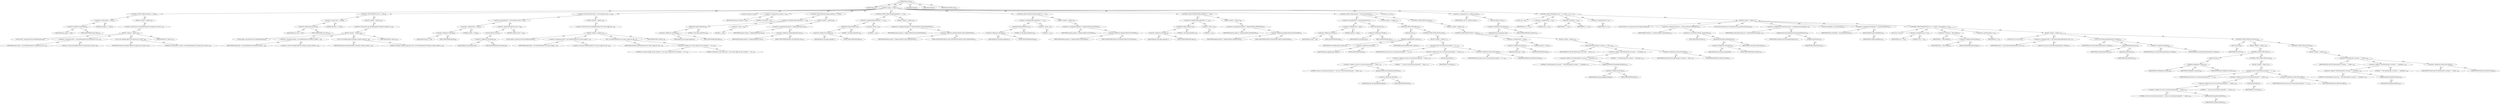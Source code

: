 digraph "execute" {  
"111669149708" [label = <(METHOD,execute)<SUB>481</SUB>> ]
"115964116998" [label = <(PARAM,this)<SUB>481</SUB>> ]
"25769803833" [label = <(BLOCK,&lt;empty&gt;,&lt;empty&gt;)<SUB>481</SUB>> ]
"47244640294" [label = <(CONTROL_STRUCTURE,IF,if (regex == null))<SUB>482</SUB>> ]
"30064771332" [label = <(&lt;operator&gt;.equals,regex == null)<SUB>482</SUB>> ]
"30064771333" [label = <(&lt;operator&gt;.fieldAccess,this.regex)<SUB>482</SUB>> ]
"68719476971" [label = <(IDENTIFIER,this,regex == null)> ]
"55834574900" [label = <(FIELD_IDENTIFIER,regex,regex)<SUB>482</SUB>> ]
"90194313279" [label = <(LITERAL,null,regex == null)<SUB>482</SUB>> ]
"25769803834" [label = <(BLOCK,&lt;empty&gt;,&lt;empty&gt;)<SUB>482</SUB>> ]
"30064771334" [label = <(&lt;operator&gt;.throw,throw new BuildException(&quot;No expression to matc...)<SUB>483</SUB>> ]
"25769803835" [label = <(BLOCK,&lt;empty&gt;,&lt;empty&gt;)<SUB>483</SUB>> ]
"94489280536" [label = <(LOCAL,$obj7: org.apache.tools.ant.BuildException)<SUB>483</SUB>> ]
"30064771335" [label = <(&lt;operator&gt;.assignment,$obj7 = new BuildException(&quot;No expression to ma...)<SUB>483</SUB>> ]
"68719476972" [label = <(IDENTIFIER,$obj7,$obj7 = new BuildException(&quot;No expression to ma...)<SUB>483</SUB>> ]
"30064771336" [label = <(&lt;operator&gt;.alloc,new BuildException(&quot;No expression to match.&quot;))<SUB>483</SUB>> ]
"30064771337" [label = <(&lt;init&gt;,new BuildException(&quot;No expression to match.&quot;))<SUB>483</SUB>> ]
"68719476973" [label = <(IDENTIFIER,$obj7,new BuildException(&quot;No expression to match.&quot;))<SUB>483</SUB>> ]
"90194313280" [label = <(LITERAL,&quot;No expression to match.&quot;,new BuildException(&quot;No expression to match.&quot;))<SUB>483</SUB>> ]
"68719476974" [label = <(IDENTIFIER,$obj7,&lt;empty&gt;)<SUB>483</SUB>> ]
"47244640295" [label = <(CONTROL_STRUCTURE,IF,if (subs == null))<SUB>485</SUB>> ]
"30064771338" [label = <(&lt;operator&gt;.equals,subs == null)<SUB>485</SUB>> ]
"30064771339" [label = <(&lt;operator&gt;.fieldAccess,this.subs)<SUB>485</SUB>> ]
"68719476975" [label = <(IDENTIFIER,this,subs == null)> ]
"55834574901" [label = <(FIELD_IDENTIFIER,subs,subs)<SUB>485</SUB>> ]
"90194313281" [label = <(LITERAL,null,subs == null)<SUB>485</SUB>> ]
"25769803836" [label = <(BLOCK,&lt;empty&gt;,&lt;empty&gt;)<SUB>485</SUB>> ]
"30064771340" [label = <(&lt;operator&gt;.throw,throw new BuildException(&quot;Nothing to replace ex...)<SUB>486</SUB>> ]
"25769803837" [label = <(BLOCK,&lt;empty&gt;,&lt;empty&gt;)<SUB>486</SUB>> ]
"94489280537" [label = <(LOCAL,$obj8: org.apache.tools.ant.BuildException)<SUB>486</SUB>> ]
"30064771341" [label = <(&lt;operator&gt;.assignment,$obj8 = new BuildException(&quot;Nothing to replace ...)<SUB>486</SUB>> ]
"68719476976" [label = <(IDENTIFIER,$obj8,$obj8 = new BuildException(&quot;Nothing to replace ...)<SUB>486</SUB>> ]
"30064771342" [label = <(&lt;operator&gt;.alloc,new BuildException(&quot;Nothing to replace expressi...)<SUB>486</SUB>> ]
"30064771343" [label = <(&lt;init&gt;,new BuildException(&quot;Nothing to replace expressi...)<SUB>486</SUB>> ]
"68719476977" [label = <(IDENTIFIER,$obj8,new BuildException(&quot;Nothing to replace expressi...)<SUB>486</SUB>> ]
"90194313282" [label = <(LITERAL,&quot;Nothing to replace expression with.&quot;,new BuildException(&quot;Nothing to replace expressi...)<SUB>486</SUB>> ]
"68719476978" [label = <(IDENTIFIER,$obj8,&lt;empty&gt;)<SUB>486</SUB>> ]
"47244640296" [label = <(CONTROL_STRUCTURE,IF,if (file != null &amp;&amp; filesets.size() &gt; 0))<SUB>489</SUB>> ]
"30064771344" [label = <(&lt;operator&gt;.logicalAnd,file != null &amp;&amp; filesets.size() &gt; 0)<SUB>489</SUB>> ]
"30064771345" [label = <(&lt;operator&gt;.notEquals,file != null)<SUB>489</SUB>> ]
"30064771346" [label = <(&lt;operator&gt;.fieldAccess,this.file)<SUB>489</SUB>> ]
"68719476979" [label = <(IDENTIFIER,this,file != null)> ]
"55834574902" [label = <(FIELD_IDENTIFIER,file,file)<SUB>489</SUB>> ]
"90194313283" [label = <(LITERAL,null,file != null)<SUB>489</SUB>> ]
"30064771347" [label = <(&lt;operator&gt;.greaterThan,filesets.size() &gt; 0)<SUB>489</SUB>> ]
"30064771348" [label = <(size,this.filesets.size())<SUB>489</SUB>> ]
"30064771349" [label = <(&lt;operator&gt;.fieldAccess,this.filesets)<SUB>489</SUB>> ]
"68719476980" [label = <(IDENTIFIER,this,this.filesets.size())> ]
"55834574903" [label = <(FIELD_IDENTIFIER,filesets,filesets)<SUB>489</SUB>> ]
"90194313284" [label = <(LITERAL,0,filesets.size() &gt; 0)<SUB>489</SUB>> ]
"25769803838" [label = <(BLOCK,&lt;empty&gt;,&lt;empty&gt;)<SUB>489</SUB>> ]
"30064771350" [label = <(&lt;operator&gt;.throw,throw new BuildException(&quot;You cannot supply the...)<SUB>490</SUB>> ]
"25769803839" [label = <(BLOCK,&lt;empty&gt;,&lt;empty&gt;)<SUB>490</SUB>> ]
"94489280538" [label = <(LOCAL,$obj9: org.apache.tools.ant.BuildException)<SUB>490</SUB>> ]
"30064771351" [label = <(&lt;operator&gt;.assignment,$obj9 = new BuildException(&quot;You cannot supply t...)<SUB>490</SUB>> ]
"68719476981" [label = <(IDENTIFIER,$obj9,$obj9 = new BuildException(&quot;You cannot supply t...)<SUB>490</SUB>> ]
"30064771352" [label = <(&lt;operator&gt;.alloc,new BuildException(&quot;You cannot supply the 'file...)<SUB>490</SUB>> ]
"30064771353" [label = <(&lt;init&gt;,new BuildException(&quot;You cannot supply the 'file...)<SUB>490</SUB>> ]
"68719476982" [label = <(IDENTIFIER,$obj9,new BuildException(&quot;You cannot supply the 'file...)<SUB>490</SUB>> ]
"30064771354" [label = <(&lt;operator&gt;.addition,&quot;You cannot supply the 'file' attribute &quot; + &quot;an...)<SUB>490</SUB>> ]
"90194313285" [label = <(LITERAL,&quot;You cannot supply the 'file' attribute &quot;,&quot;You cannot supply the 'file' attribute &quot; + &quot;an...)<SUB>490</SUB>> ]
"90194313286" [label = <(LITERAL,&quot;and filesets at the same time.&quot;,&quot;You cannot supply the 'file' attribute &quot; + &quot;an...)<SUB>491</SUB>> ]
"68719476983" [label = <(IDENTIFIER,$obj9,&lt;empty&gt;)<SUB>490</SUB>> ]
"94489280539" [label = <(LOCAL,int options: int)<SUB>494</SUB>> ]
"30064771355" [label = <(&lt;operator&gt;.assignment,int options = 0)<SUB>494</SUB>> ]
"68719476984" [label = <(IDENTIFIER,options,int options = 0)<SUB>494</SUB>> ]
"90194313287" [label = <(LITERAL,0,int options = 0)<SUB>494</SUB>> ]
"47244640297" [label = <(CONTROL_STRUCTURE,IF,if (flags.indexOf('g') != -1))<SUB>496</SUB>> ]
"30064771356" [label = <(&lt;operator&gt;.notEquals,flags.indexOf('g') != -1)<SUB>496</SUB>> ]
"30064771357" [label = <(indexOf,this.flags.indexOf('g'))<SUB>496</SUB>> ]
"30064771358" [label = <(&lt;operator&gt;.fieldAccess,this.flags)<SUB>496</SUB>> ]
"68719476985" [label = <(IDENTIFIER,this,this.flags.indexOf('g'))> ]
"55834574904" [label = <(FIELD_IDENTIFIER,flags,flags)<SUB>496</SUB>> ]
"90194313288" [label = <(LITERAL,'g',this.flags.indexOf('g'))<SUB>496</SUB>> ]
"30064771359" [label = <(&lt;operator&gt;.minus,-1)<SUB>496</SUB>> ]
"90194313289" [label = <(LITERAL,1,-1)<SUB>496</SUB>> ]
"25769803840" [label = <(BLOCK,&lt;empty&gt;,&lt;empty&gt;)<SUB>496</SUB>> ]
"30064771360" [label = <(&lt;operators&gt;.assignmentOr,options |= Regexp.REPLACE_ALL)<SUB>497</SUB>> ]
"68719476986" [label = <(IDENTIFIER,options,options |= Regexp.REPLACE_ALL)<SUB>497</SUB>> ]
"30064771361" [label = <(&lt;operator&gt;.fieldAccess,Regexp.REPLACE_ALL)<SUB>497</SUB>> ]
"68719476987" [label = <(IDENTIFIER,Regexp,options |= Regexp.REPLACE_ALL)<SUB>497</SUB>> ]
"55834574905" [label = <(FIELD_IDENTIFIER,REPLACE_ALL,REPLACE_ALL)<SUB>497</SUB>> ]
"47244640298" [label = <(CONTROL_STRUCTURE,IF,if (flags.indexOf('i') != -1))<SUB>500</SUB>> ]
"30064771362" [label = <(&lt;operator&gt;.notEquals,flags.indexOf('i') != -1)<SUB>500</SUB>> ]
"30064771363" [label = <(indexOf,this.flags.indexOf('i'))<SUB>500</SUB>> ]
"30064771364" [label = <(&lt;operator&gt;.fieldAccess,this.flags)<SUB>500</SUB>> ]
"68719476988" [label = <(IDENTIFIER,this,this.flags.indexOf('i'))> ]
"55834574906" [label = <(FIELD_IDENTIFIER,flags,flags)<SUB>500</SUB>> ]
"90194313290" [label = <(LITERAL,'i',this.flags.indexOf('i'))<SUB>500</SUB>> ]
"30064771365" [label = <(&lt;operator&gt;.minus,-1)<SUB>500</SUB>> ]
"90194313291" [label = <(LITERAL,1,-1)<SUB>500</SUB>> ]
"25769803841" [label = <(BLOCK,&lt;empty&gt;,&lt;empty&gt;)<SUB>500</SUB>> ]
"30064771366" [label = <(&lt;operators&gt;.assignmentOr,options |= Regexp.MATCH_CASE_INSENSITIVE)<SUB>501</SUB>> ]
"68719476989" [label = <(IDENTIFIER,options,options |= Regexp.MATCH_CASE_INSENSITIVE)<SUB>501</SUB>> ]
"30064771367" [label = <(&lt;operator&gt;.fieldAccess,Regexp.MATCH_CASE_INSENSITIVE)<SUB>501</SUB>> ]
"68719476990" [label = <(IDENTIFIER,Regexp,options |= Regexp.MATCH_CASE_INSENSITIVE)<SUB>501</SUB>> ]
"55834574907" [label = <(FIELD_IDENTIFIER,MATCH_CASE_INSENSITIVE,MATCH_CASE_INSENSITIVE)<SUB>501</SUB>> ]
"47244640299" [label = <(CONTROL_STRUCTURE,IF,if (flags.indexOf('m') != -1))<SUB>504</SUB>> ]
"30064771368" [label = <(&lt;operator&gt;.notEquals,flags.indexOf('m') != -1)<SUB>504</SUB>> ]
"30064771369" [label = <(indexOf,this.flags.indexOf('m'))<SUB>504</SUB>> ]
"30064771370" [label = <(&lt;operator&gt;.fieldAccess,this.flags)<SUB>504</SUB>> ]
"68719476991" [label = <(IDENTIFIER,this,this.flags.indexOf('m'))> ]
"55834574908" [label = <(FIELD_IDENTIFIER,flags,flags)<SUB>504</SUB>> ]
"90194313292" [label = <(LITERAL,'m',this.flags.indexOf('m'))<SUB>504</SUB>> ]
"30064771371" [label = <(&lt;operator&gt;.minus,-1)<SUB>504</SUB>> ]
"90194313293" [label = <(LITERAL,1,-1)<SUB>504</SUB>> ]
"25769803842" [label = <(BLOCK,&lt;empty&gt;,&lt;empty&gt;)<SUB>504</SUB>> ]
"30064771372" [label = <(&lt;operators&gt;.assignmentOr,options |= Regexp.MATCH_MULTILINE)<SUB>505</SUB>> ]
"68719476992" [label = <(IDENTIFIER,options,options |= Regexp.MATCH_MULTILINE)<SUB>505</SUB>> ]
"30064771373" [label = <(&lt;operator&gt;.fieldAccess,Regexp.MATCH_MULTILINE)<SUB>505</SUB>> ]
"68719476993" [label = <(IDENTIFIER,Regexp,options |= Regexp.MATCH_MULTILINE)<SUB>505</SUB>> ]
"55834574909" [label = <(FIELD_IDENTIFIER,MATCH_MULTILINE,MATCH_MULTILINE)<SUB>505</SUB>> ]
"47244640300" [label = <(CONTROL_STRUCTURE,IF,if (flags.indexOf('s') != -1))<SUB>508</SUB>> ]
"30064771374" [label = <(&lt;operator&gt;.notEquals,flags.indexOf('s') != -1)<SUB>508</SUB>> ]
"30064771375" [label = <(indexOf,this.flags.indexOf('s'))<SUB>508</SUB>> ]
"30064771376" [label = <(&lt;operator&gt;.fieldAccess,this.flags)<SUB>508</SUB>> ]
"68719476994" [label = <(IDENTIFIER,this,this.flags.indexOf('s'))> ]
"55834574910" [label = <(FIELD_IDENTIFIER,flags,flags)<SUB>508</SUB>> ]
"90194313294" [label = <(LITERAL,'s',this.flags.indexOf('s'))<SUB>508</SUB>> ]
"30064771377" [label = <(&lt;operator&gt;.minus,-1)<SUB>508</SUB>> ]
"90194313295" [label = <(LITERAL,1,-1)<SUB>508</SUB>> ]
"25769803843" [label = <(BLOCK,&lt;empty&gt;,&lt;empty&gt;)<SUB>508</SUB>> ]
"30064771378" [label = <(&lt;operators&gt;.assignmentOr,options |= Regexp.MATCH_SINGLELINE)<SUB>509</SUB>> ]
"68719476995" [label = <(IDENTIFIER,options,options |= Regexp.MATCH_SINGLELINE)<SUB>509</SUB>> ]
"30064771379" [label = <(&lt;operator&gt;.fieldAccess,Regexp.MATCH_SINGLELINE)<SUB>509</SUB>> ]
"68719476996" [label = <(IDENTIFIER,Regexp,options |= Regexp.MATCH_SINGLELINE)<SUB>509</SUB>> ]
"55834574911" [label = <(FIELD_IDENTIFIER,MATCH_SINGLELINE,MATCH_SINGLELINE)<SUB>509</SUB>> ]
"47244640301" [label = <(CONTROL_STRUCTURE,IF,if (file != null &amp;&amp; file.exists()))<SUB>512</SUB>> ]
"30064771380" [label = <(&lt;operator&gt;.logicalAnd,file != null &amp;&amp; file.exists())<SUB>512</SUB>> ]
"30064771381" [label = <(&lt;operator&gt;.notEquals,file != null)<SUB>512</SUB>> ]
"30064771382" [label = <(&lt;operator&gt;.fieldAccess,this.file)<SUB>512</SUB>> ]
"68719476997" [label = <(IDENTIFIER,this,file != null)> ]
"55834574912" [label = <(FIELD_IDENTIFIER,file,file)<SUB>512</SUB>> ]
"90194313296" [label = <(LITERAL,null,file != null)<SUB>512</SUB>> ]
"30064771383" [label = <(exists,this.file.exists())<SUB>512</SUB>> ]
"30064771384" [label = <(&lt;operator&gt;.fieldAccess,this.file)<SUB>512</SUB>> ]
"68719476998" [label = <(IDENTIFIER,this,this.file.exists())> ]
"55834574913" [label = <(FIELD_IDENTIFIER,file,file)<SUB>512</SUB>> ]
"25769803844" [label = <(BLOCK,&lt;empty&gt;,&lt;empty&gt;)<SUB>512</SUB>> ]
"47244640302" [label = <(CONTROL_STRUCTURE,TRY,try)<SUB>513</SUB>> ]
"25769803845" [label = <(BLOCK,try,try)<SUB>513</SUB>> ]
"30064771385" [label = <(doReplace,doReplace(file, options))<SUB>514</SUB>> ]
"68719476750" [label = <(IDENTIFIER,this,doReplace(file, options))<SUB>514</SUB>> ]
"30064771386" [label = <(&lt;operator&gt;.fieldAccess,this.file)<SUB>514</SUB>> ]
"68719476999" [label = <(IDENTIFIER,this,doReplace(file, options))> ]
"55834574914" [label = <(FIELD_IDENTIFIER,file,file)<SUB>514</SUB>> ]
"68719477000" [label = <(IDENTIFIER,options,doReplace(file, options))<SUB>514</SUB>> ]
"47244640303" [label = <(CONTROL_STRUCTURE,CATCH,catch)<SUB>515</SUB>> ]
"25769803846" [label = <(BLOCK,&lt;empty&gt;,&lt;empty&gt;)<SUB>515</SUB>> ]
"30064771387" [label = <(log,log(&quot;An error occurred processing file: '&quot; + fi...)<SUB>516</SUB>> ]
"68719476751" [label = <(IDENTIFIER,this,log(&quot;An error occurred processing file: '&quot; + fi...)<SUB>516</SUB>> ]
"30064771388" [label = <(&lt;operator&gt;.addition,&quot;An error occurred processing file: '&quot; + file.g...)<SUB>516</SUB>> ]
"30064771389" [label = <(&lt;operator&gt;.addition,&quot;An error occurred processing file: '&quot; + file.g...)<SUB>516</SUB>> ]
"30064771390" [label = <(&lt;operator&gt;.addition,&quot;An error occurred processing file: '&quot; + file.g...)<SUB>516</SUB>> ]
"90194313297" [label = <(LITERAL,&quot;An error occurred processing file: '&quot;,&quot;An error occurred processing file: '&quot; + file.g...)<SUB>516</SUB>> ]
"30064771391" [label = <(getAbsolutePath,this.file.getAbsolutePath())<SUB>517</SUB>> ]
"30064771392" [label = <(&lt;operator&gt;.fieldAccess,this.file)<SUB>517</SUB>> ]
"68719477001" [label = <(IDENTIFIER,this,this.file.getAbsolutePath())> ]
"55834574915" [label = <(FIELD_IDENTIFIER,file,file)<SUB>517</SUB>> ]
"90194313298" [label = <(LITERAL,&quot;': &quot;,&quot;An error occurred processing file: '&quot; + file.g...)<SUB>517</SUB>> ]
"30064771393" [label = <(toString,e.toString())<SUB>517</SUB>> ]
"68719477002" [label = <(IDENTIFIER,e,e.toString())<SUB>517</SUB>> ]
"30064771394" [label = <(&lt;operator&gt;.fieldAccess,Project.MSG_ERR)<SUB>518</SUB>> ]
"68719477003" [label = <(IDENTIFIER,Project,log(&quot;An error occurred processing file: '&quot; + fi...)<SUB>518</SUB>> ]
"55834574916" [label = <(FIELD_IDENTIFIER,MSG_ERR,MSG_ERR)<SUB>518</SUB>> ]
"47244640304" [label = <(CONTROL_STRUCTURE,ELSE,else)<SUB>520</SUB>> ]
"25769803847" [label = <(BLOCK,&lt;empty&gt;,&lt;empty&gt;)<SUB>520</SUB>> ]
"47244640305" [label = <(CONTROL_STRUCTURE,IF,if (file != null))<SUB>520</SUB>> ]
"30064771395" [label = <(&lt;operator&gt;.notEquals,file != null)<SUB>520</SUB>> ]
"30064771396" [label = <(&lt;operator&gt;.fieldAccess,this.file)<SUB>520</SUB>> ]
"68719477004" [label = <(IDENTIFIER,this,file != null)> ]
"55834574917" [label = <(FIELD_IDENTIFIER,file,file)<SUB>520</SUB>> ]
"90194313299" [label = <(LITERAL,null,file != null)<SUB>520</SUB>> ]
"25769803848" [label = <(BLOCK,&lt;empty&gt;,&lt;empty&gt;)<SUB>520</SUB>> ]
"30064771397" [label = <(log,log(&quot;The following file is missing: '&quot; + file.g...)<SUB>521</SUB>> ]
"68719476752" [label = <(IDENTIFIER,this,log(&quot;The following file is missing: '&quot; + file.g...)<SUB>521</SUB>> ]
"30064771398" [label = <(&lt;operator&gt;.addition,&quot;The following file is missing: '&quot; + file.getAb...)<SUB>521</SUB>> ]
"30064771399" [label = <(&lt;operator&gt;.addition,&quot;The following file is missing: '&quot; + file.getAb...)<SUB>521</SUB>> ]
"90194313300" [label = <(LITERAL,&quot;The following file is missing: '&quot;,&quot;The following file is missing: '&quot; + file.getAb...)<SUB>521</SUB>> ]
"30064771400" [label = <(getAbsolutePath,this.file.getAbsolutePath())<SUB>522</SUB>> ]
"30064771401" [label = <(&lt;operator&gt;.fieldAccess,this.file)<SUB>522</SUB>> ]
"68719477005" [label = <(IDENTIFIER,this,this.file.getAbsolutePath())> ]
"55834574918" [label = <(FIELD_IDENTIFIER,file,file)<SUB>522</SUB>> ]
"90194313301" [label = <(LITERAL,&quot;'&quot;,&quot;The following file is missing: '&quot; + file.getAb...)<SUB>522</SUB>> ]
"30064771402" [label = <(&lt;operator&gt;.fieldAccess,Project.MSG_ERR)<SUB>522</SUB>> ]
"68719477006" [label = <(IDENTIFIER,Project,log(&quot;The following file is missing: '&quot; + file.g...)<SUB>522</SUB>> ]
"55834574919" [label = <(FIELD_IDENTIFIER,MSG_ERR,MSG_ERR)<SUB>522</SUB>> ]
"94489280540" [label = <(LOCAL,int sz: int)<SUB>525</SUB>> ]
"30064771403" [label = <(&lt;operator&gt;.assignment,int sz = filesets.size())<SUB>525</SUB>> ]
"68719477007" [label = <(IDENTIFIER,sz,int sz = filesets.size())<SUB>525</SUB>> ]
"30064771404" [label = <(size,this.filesets.size())<SUB>525</SUB>> ]
"30064771405" [label = <(&lt;operator&gt;.fieldAccess,this.filesets)<SUB>525</SUB>> ]
"68719477008" [label = <(IDENTIFIER,this,this.filesets.size())> ]
"55834574920" [label = <(FIELD_IDENTIFIER,filesets,filesets)<SUB>525</SUB>> ]
"47244640306" [label = <(CONTROL_STRUCTURE,FOR,for (int i = 0; Some(i &lt; sz); i++))<SUB>527</SUB>> ]
"94489280541" [label = <(LOCAL,int i: int)<SUB>527</SUB>> ]
"30064771406" [label = <(&lt;operator&gt;.assignment,int i = 0)<SUB>527</SUB>> ]
"68719477009" [label = <(IDENTIFIER,i,int i = 0)<SUB>527</SUB>> ]
"90194313302" [label = <(LITERAL,0,int i = 0)<SUB>527</SUB>> ]
"30064771407" [label = <(&lt;operator&gt;.lessThan,i &lt; sz)<SUB>527</SUB>> ]
"68719477010" [label = <(IDENTIFIER,i,i &lt; sz)<SUB>527</SUB>> ]
"68719477011" [label = <(IDENTIFIER,sz,i &lt; sz)<SUB>527</SUB>> ]
"30064771408" [label = <(&lt;operator&gt;.postIncrement,i++)<SUB>527</SUB>> ]
"68719477012" [label = <(IDENTIFIER,i,i++)<SUB>527</SUB>> ]
"25769803849" [label = <(BLOCK,&lt;empty&gt;,&lt;empty&gt;)<SUB>527</SUB>> ]
"94489280542" [label = <(LOCAL,FileSet fs: org.apache.tools.ant.types.FileSet)<SUB>528</SUB>> ]
"30064771409" [label = <(&lt;operator&gt;.assignment,FileSet fs = (FileSet) (filesets.elementAt(i)))<SUB>528</SUB>> ]
"68719477013" [label = <(IDENTIFIER,fs,FileSet fs = (FileSet) (filesets.elementAt(i)))<SUB>528</SUB>> ]
"30064771410" [label = <(&lt;operator&gt;.cast,(FileSet) (filesets.elementAt(i)))<SUB>528</SUB>> ]
"180388626433" [label = <(TYPE_REF,FileSet,FileSet)<SUB>528</SUB>> ]
"30064771411" [label = <(elementAt,this.filesets.elementAt(i))<SUB>528</SUB>> ]
"30064771412" [label = <(&lt;operator&gt;.fieldAccess,this.filesets)<SUB>528</SUB>> ]
"68719477014" [label = <(IDENTIFIER,this,this.filesets.elementAt(i))> ]
"55834574921" [label = <(FIELD_IDENTIFIER,filesets,filesets)<SUB>528</SUB>> ]
"68719477015" [label = <(IDENTIFIER,i,this.filesets.elementAt(i))<SUB>528</SUB>> ]
"94489280543" [label = <(LOCAL,DirectoryScanner ds: org.apache.tools.ant.DirectoryScanner)<SUB>529</SUB>> ]
"30064771413" [label = <(&lt;operator&gt;.assignment,DirectoryScanner ds = fs.getDirectoryScanner(ge...)<SUB>529</SUB>> ]
"68719477016" [label = <(IDENTIFIER,ds,DirectoryScanner ds = fs.getDirectoryScanner(ge...)<SUB>529</SUB>> ]
"30064771414" [label = <(getDirectoryScanner,getDirectoryScanner(getProject()))<SUB>529</SUB>> ]
"68719477017" [label = <(IDENTIFIER,fs,getDirectoryScanner(getProject()))<SUB>529</SUB>> ]
"30064771415" [label = <(getProject,getProject())<SUB>529</SUB>> ]
"68719476753" [label = <(IDENTIFIER,this,getProject())<SUB>529</SUB>> ]
"94489280544" [label = <(LOCAL,String[] files: java.lang.String[])<SUB>531</SUB>> ]
"30064771416" [label = <(&lt;operator&gt;.assignment,String[] files = ds.getIncludedFiles())<SUB>531</SUB>> ]
"68719477018" [label = <(IDENTIFIER,files,String[] files = ds.getIncludedFiles())<SUB>531</SUB>> ]
"30064771417" [label = <(getIncludedFiles,getIncludedFiles())<SUB>531</SUB>> ]
"68719477019" [label = <(IDENTIFIER,ds,getIncludedFiles())<SUB>531</SUB>> ]
"47244640307" [label = <(CONTROL_STRUCTURE,FOR,for (int j = 0; Some(j &lt; files.length); j++))<SUB>533</SUB>> ]
"94489280545" [label = <(LOCAL,int j: int)<SUB>533</SUB>> ]
"30064771418" [label = <(&lt;operator&gt;.assignment,int j = 0)<SUB>533</SUB>> ]
"68719477020" [label = <(IDENTIFIER,j,int j = 0)<SUB>533</SUB>> ]
"90194313303" [label = <(LITERAL,0,int j = 0)<SUB>533</SUB>> ]
"30064771419" [label = <(&lt;operator&gt;.lessThan,j &lt; files.length)<SUB>533</SUB>> ]
"68719477021" [label = <(IDENTIFIER,j,j &lt; files.length)<SUB>533</SUB>> ]
"30064771420" [label = <(&lt;operator&gt;.fieldAccess,files.length)<SUB>533</SUB>> ]
"68719477022" [label = <(IDENTIFIER,files,j &lt; files.length)<SUB>533</SUB>> ]
"55834574922" [label = <(FIELD_IDENTIFIER,length,length)<SUB>533</SUB>> ]
"30064771421" [label = <(&lt;operator&gt;.postIncrement,j++)<SUB>533</SUB>> ]
"68719477023" [label = <(IDENTIFIER,j,j++)<SUB>533</SUB>> ]
"25769803850" [label = <(BLOCK,&lt;empty&gt;,&lt;empty&gt;)<SUB>533</SUB>> ]
"94489280546" [label = <(LOCAL,File f: java.io.File)<SUB>534</SUB>> ]
"30064771422" [label = <(&lt;operator&gt;.assignment,File f = new File(fs.getDir(getProject()), file...)<SUB>534</SUB>> ]
"68719477024" [label = <(IDENTIFIER,f,File f = new File(fs.getDir(getProject()), file...)<SUB>534</SUB>> ]
"30064771423" [label = <(&lt;operator&gt;.alloc,new File(fs.getDir(getProject()), files[j]))<SUB>534</SUB>> ]
"30064771424" [label = <(&lt;init&gt;,new File(fs.getDir(getProject()), files[j]))<SUB>534</SUB>> ]
"68719477025" [label = <(IDENTIFIER,f,new File(fs.getDir(getProject()), files[j]))<SUB>534</SUB>> ]
"30064771425" [label = <(getDir,getDir(getProject()))<SUB>534</SUB>> ]
"68719477026" [label = <(IDENTIFIER,fs,getDir(getProject()))<SUB>534</SUB>> ]
"30064771426" [label = <(getProject,getProject())<SUB>534</SUB>> ]
"68719476754" [label = <(IDENTIFIER,this,getProject())<SUB>534</SUB>> ]
"30064771427" [label = <(&lt;operator&gt;.indexAccess,files[j])<SUB>534</SUB>> ]
"68719477027" [label = <(IDENTIFIER,files,new File(fs.getDir(getProject()), files[j]))<SUB>534</SUB>> ]
"68719477028" [label = <(IDENTIFIER,j,new File(fs.getDir(getProject()), files[j]))<SUB>534</SUB>> ]
"47244640308" [label = <(CONTROL_STRUCTURE,IF,if (f.exists()))<SUB>536</SUB>> ]
"30064771428" [label = <(exists,f.exists())<SUB>536</SUB>> ]
"68719477029" [label = <(IDENTIFIER,f,f.exists())<SUB>536</SUB>> ]
"25769803851" [label = <(BLOCK,&lt;empty&gt;,&lt;empty&gt;)<SUB>536</SUB>> ]
"47244640309" [label = <(CONTROL_STRUCTURE,TRY,try)<SUB>537</SUB>> ]
"25769803852" [label = <(BLOCK,try,try)<SUB>537</SUB>> ]
"30064771429" [label = <(doReplace,doReplace(f, options))<SUB>538</SUB>> ]
"68719476755" [label = <(IDENTIFIER,this,doReplace(f, options))<SUB>538</SUB>> ]
"68719477030" [label = <(IDENTIFIER,f,doReplace(f, options))<SUB>538</SUB>> ]
"68719477031" [label = <(IDENTIFIER,options,doReplace(f, options))<SUB>538</SUB>> ]
"47244640310" [label = <(CONTROL_STRUCTURE,CATCH,catch)<SUB>539</SUB>> ]
"25769803853" [label = <(BLOCK,&lt;empty&gt;,&lt;empty&gt;)<SUB>539</SUB>> ]
"30064771430" [label = <(log,log(&quot;An error occurred processing file: '&quot; + f....)<SUB>540</SUB>> ]
"68719476756" [label = <(IDENTIFIER,this,log(&quot;An error occurred processing file: '&quot; + f....)<SUB>540</SUB>> ]
"30064771431" [label = <(&lt;operator&gt;.addition,&quot;An error occurred processing file: '&quot; + f.getA...)<SUB>540</SUB>> ]
"30064771432" [label = <(&lt;operator&gt;.addition,&quot;An error occurred processing file: '&quot; + f.getA...)<SUB>540</SUB>> ]
"30064771433" [label = <(&lt;operator&gt;.addition,&quot;An error occurred processing file: '&quot; + f.getA...)<SUB>540</SUB>> ]
"90194313304" [label = <(LITERAL,&quot;An error occurred processing file: '&quot;,&quot;An error occurred processing file: '&quot; + f.getA...)<SUB>540</SUB>> ]
"30064771434" [label = <(getAbsolutePath,f.getAbsolutePath())<SUB>541</SUB>> ]
"68719477032" [label = <(IDENTIFIER,f,f.getAbsolutePath())<SUB>541</SUB>> ]
"90194313305" [label = <(LITERAL,&quot;': &quot;,&quot;An error occurred processing file: '&quot; + f.getA...)<SUB>541</SUB>> ]
"30064771435" [label = <(toString,e.toString())<SUB>541</SUB>> ]
"68719477033" [label = <(IDENTIFIER,e,e.toString())<SUB>541</SUB>> ]
"30064771436" [label = <(&lt;operator&gt;.fieldAccess,Project.MSG_ERR)<SUB>542</SUB>> ]
"68719477034" [label = <(IDENTIFIER,Project,log(&quot;An error occurred processing file: '&quot; + f....)<SUB>542</SUB>> ]
"55834574923" [label = <(FIELD_IDENTIFIER,MSG_ERR,MSG_ERR)<SUB>542</SUB>> ]
"47244640311" [label = <(CONTROL_STRUCTURE,ELSE,else)<SUB>544</SUB>> ]
"25769803854" [label = <(BLOCK,&lt;empty&gt;,&lt;empty&gt;)<SUB>544</SUB>> ]
"30064771437" [label = <(log,log(&quot;The following file is missing: '&quot; + f.getA...)<SUB>545</SUB>> ]
"68719476757" [label = <(IDENTIFIER,this,log(&quot;The following file is missing: '&quot; + f.getA...)<SUB>545</SUB>> ]
"30064771438" [label = <(&lt;operator&gt;.addition,&quot;The following file is missing: '&quot; + f.getAbsol...)<SUB>545</SUB>> ]
"30064771439" [label = <(&lt;operator&gt;.addition,&quot;The following file is missing: '&quot; + f.getAbsol...)<SUB>545</SUB>> ]
"90194313306" [label = <(LITERAL,&quot;The following file is missing: '&quot;,&quot;The following file is missing: '&quot; + f.getAbsol...)<SUB>545</SUB>> ]
"30064771440" [label = <(getAbsolutePath,f.getAbsolutePath())<SUB>546</SUB>> ]
"68719477035" [label = <(IDENTIFIER,f,f.getAbsolutePath())<SUB>546</SUB>> ]
"90194313307" [label = <(LITERAL,&quot;'&quot;,&quot;The following file is missing: '&quot; + f.getAbsol...)<SUB>546</SUB>> ]
"30064771441" [label = <(&lt;operator&gt;.fieldAccess,Project.MSG_ERR)<SUB>546</SUB>> ]
"68719477036" [label = <(IDENTIFIER,Project,log(&quot;The following file is missing: '&quot; + f.getA...)<SUB>546</SUB>> ]
"55834574924" [label = <(FIELD_IDENTIFIER,MSG_ERR,MSG_ERR)<SUB>546</SUB>> ]
"133143986208" [label = <(MODIFIER,PUBLIC)> ]
"133143986209" [label = <(MODIFIER,VIRTUAL)> ]
"128849018892" [label = <(METHOD_RETURN,void)<SUB>481</SUB>> ]
  "111669149708" -> "115964116998"  [ label = "AST: "] 
  "111669149708" -> "25769803833"  [ label = "AST: "] 
  "111669149708" -> "133143986208"  [ label = "AST: "] 
  "111669149708" -> "133143986209"  [ label = "AST: "] 
  "111669149708" -> "128849018892"  [ label = "AST: "] 
  "25769803833" -> "47244640294"  [ label = "AST: "] 
  "25769803833" -> "47244640295"  [ label = "AST: "] 
  "25769803833" -> "47244640296"  [ label = "AST: "] 
  "25769803833" -> "94489280539"  [ label = "AST: "] 
  "25769803833" -> "30064771355"  [ label = "AST: "] 
  "25769803833" -> "47244640297"  [ label = "AST: "] 
  "25769803833" -> "47244640298"  [ label = "AST: "] 
  "25769803833" -> "47244640299"  [ label = "AST: "] 
  "25769803833" -> "47244640300"  [ label = "AST: "] 
  "25769803833" -> "47244640301"  [ label = "AST: "] 
  "25769803833" -> "94489280540"  [ label = "AST: "] 
  "25769803833" -> "30064771403"  [ label = "AST: "] 
  "25769803833" -> "47244640306"  [ label = "AST: "] 
  "47244640294" -> "30064771332"  [ label = "AST: "] 
  "47244640294" -> "25769803834"  [ label = "AST: "] 
  "30064771332" -> "30064771333"  [ label = "AST: "] 
  "30064771332" -> "90194313279"  [ label = "AST: "] 
  "30064771333" -> "68719476971"  [ label = "AST: "] 
  "30064771333" -> "55834574900"  [ label = "AST: "] 
  "25769803834" -> "30064771334"  [ label = "AST: "] 
  "30064771334" -> "25769803835"  [ label = "AST: "] 
  "25769803835" -> "94489280536"  [ label = "AST: "] 
  "25769803835" -> "30064771335"  [ label = "AST: "] 
  "25769803835" -> "30064771337"  [ label = "AST: "] 
  "25769803835" -> "68719476974"  [ label = "AST: "] 
  "30064771335" -> "68719476972"  [ label = "AST: "] 
  "30064771335" -> "30064771336"  [ label = "AST: "] 
  "30064771337" -> "68719476973"  [ label = "AST: "] 
  "30064771337" -> "90194313280"  [ label = "AST: "] 
  "47244640295" -> "30064771338"  [ label = "AST: "] 
  "47244640295" -> "25769803836"  [ label = "AST: "] 
  "30064771338" -> "30064771339"  [ label = "AST: "] 
  "30064771338" -> "90194313281"  [ label = "AST: "] 
  "30064771339" -> "68719476975"  [ label = "AST: "] 
  "30064771339" -> "55834574901"  [ label = "AST: "] 
  "25769803836" -> "30064771340"  [ label = "AST: "] 
  "30064771340" -> "25769803837"  [ label = "AST: "] 
  "25769803837" -> "94489280537"  [ label = "AST: "] 
  "25769803837" -> "30064771341"  [ label = "AST: "] 
  "25769803837" -> "30064771343"  [ label = "AST: "] 
  "25769803837" -> "68719476978"  [ label = "AST: "] 
  "30064771341" -> "68719476976"  [ label = "AST: "] 
  "30064771341" -> "30064771342"  [ label = "AST: "] 
  "30064771343" -> "68719476977"  [ label = "AST: "] 
  "30064771343" -> "90194313282"  [ label = "AST: "] 
  "47244640296" -> "30064771344"  [ label = "AST: "] 
  "47244640296" -> "25769803838"  [ label = "AST: "] 
  "30064771344" -> "30064771345"  [ label = "AST: "] 
  "30064771344" -> "30064771347"  [ label = "AST: "] 
  "30064771345" -> "30064771346"  [ label = "AST: "] 
  "30064771345" -> "90194313283"  [ label = "AST: "] 
  "30064771346" -> "68719476979"  [ label = "AST: "] 
  "30064771346" -> "55834574902"  [ label = "AST: "] 
  "30064771347" -> "30064771348"  [ label = "AST: "] 
  "30064771347" -> "90194313284"  [ label = "AST: "] 
  "30064771348" -> "30064771349"  [ label = "AST: "] 
  "30064771349" -> "68719476980"  [ label = "AST: "] 
  "30064771349" -> "55834574903"  [ label = "AST: "] 
  "25769803838" -> "30064771350"  [ label = "AST: "] 
  "30064771350" -> "25769803839"  [ label = "AST: "] 
  "25769803839" -> "94489280538"  [ label = "AST: "] 
  "25769803839" -> "30064771351"  [ label = "AST: "] 
  "25769803839" -> "30064771353"  [ label = "AST: "] 
  "25769803839" -> "68719476983"  [ label = "AST: "] 
  "30064771351" -> "68719476981"  [ label = "AST: "] 
  "30064771351" -> "30064771352"  [ label = "AST: "] 
  "30064771353" -> "68719476982"  [ label = "AST: "] 
  "30064771353" -> "30064771354"  [ label = "AST: "] 
  "30064771354" -> "90194313285"  [ label = "AST: "] 
  "30064771354" -> "90194313286"  [ label = "AST: "] 
  "30064771355" -> "68719476984"  [ label = "AST: "] 
  "30064771355" -> "90194313287"  [ label = "AST: "] 
  "47244640297" -> "30064771356"  [ label = "AST: "] 
  "47244640297" -> "25769803840"  [ label = "AST: "] 
  "30064771356" -> "30064771357"  [ label = "AST: "] 
  "30064771356" -> "30064771359"  [ label = "AST: "] 
  "30064771357" -> "30064771358"  [ label = "AST: "] 
  "30064771357" -> "90194313288"  [ label = "AST: "] 
  "30064771358" -> "68719476985"  [ label = "AST: "] 
  "30064771358" -> "55834574904"  [ label = "AST: "] 
  "30064771359" -> "90194313289"  [ label = "AST: "] 
  "25769803840" -> "30064771360"  [ label = "AST: "] 
  "30064771360" -> "68719476986"  [ label = "AST: "] 
  "30064771360" -> "30064771361"  [ label = "AST: "] 
  "30064771361" -> "68719476987"  [ label = "AST: "] 
  "30064771361" -> "55834574905"  [ label = "AST: "] 
  "47244640298" -> "30064771362"  [ label = "AST: "] 
  "47244640298" -> "25769803841"  [ label = "AST: "] 
  "30064771362" -> "30064771363"  [ label = "AST: "] 
  "30064771362" -> "30064771365"  [ label = "AST: "] 
  "30064771363" -> "30064771364"  [ label = "AST: "] 
  "30064771363" -> "90194313290"  [ label = "AST: "] 
  "30064771364" -> "68719476988"  [ label = "AST: "] 
  "30064771364" -> "55834574906"  [ label = "AST: "] 
  "30064771365" -> "90194313291"  [ label = "AST: "] 
  "25769803841" -> "30064771366"  [ label = "AST: "] 
  "30064771366" -> "68719476989"  [ label = "AST: "] 
  "30064771366" -> "30064771367"  [ label = "AST: "] 
  "30064771367" -> "68719476990"  [ label = "AST: "] 
  "30064771367" -> "55834574907"  [ label = "AST: "] 
  "47244640299" -> "30064771368"  [ label = "AST: "] 
  "47244640299" -> "25769803842"  [ label = "AST: "] 
  "30064771368" -> "30064771369"  [ label = "AST: "] 
  "30064771368" -> "30064771371"  [ label = "AST: "] 
  "30064771369" -> "30064771370"  [ label = "AST: "] 
  "30064771369" -> "90194313292"  [ label = "AST: "] 
  "30064771370" -> "68719476991"  [ label = "AST: "] 
  "30064771370" -> "55834574908"  [ label = "AST: "] 
  "30064771371" -> "90194313293"  [ label = "AST: "] 
  "25769803842" -> "30064771372"  [ label = "AST: "] 
  "30064771372" -> "68719476992"  [ label = "AST: "] 
  "30064771372" -> "30064771373"  [ label = "AST: "] 
  "30064771373" -> "68719476993"  [ label = "AST: "] 
  "30064771373" -> "55834574909"  [ label = "AST: "] 
  "47244640300" -> "30064771374"  [ label = "AST: "] 
  "47244640300" -> "25769803843"  [ label = "AST: "] 
  "30064771374" -> "30064771375"  [ label = "AST: "] 
  "30064771374" -> "30064771377"  [ label = "AST: "] 
  "30064771375" -> "30064771376"  [ label = "AST: "] 
  "30064771375" -> "90194313294"  [ label = "AST: "] 
  "30064771376" -> "68719476994"  [ label = "AST: "] 
  "30064771376" -> "55834574910"  [ label = "AST: "] 
  "30064771377" -> "90194313295"  [ label = "AST: "] 
  "25769803843" -> "30064771378"  [ label = "AST: "] 
  "30064771378" -> "68719476995"  [ label = "AST: "] 
  "30064771378" -> "30064771379"  [ label = "AST: "] 
  "30064771379" -> "68719476996"  [ label = "AST: "] 
  "30064771379" -> "55834574911"  [ label = "AST: "] 
  "47244640301" -> "30064771380"  [ label = "AST: "] 
  "47244640301" -> "25769803844"  [ label = "AST: "] 
  "47244640301" -> "47244640304"  [ label = "AST: "] 
  "30064771380" -> "30064771381"  [ label = "AST: "] 
  "30064771380" -> "30064771383"  [ label = "AST: "] 
  "30064771381" -> "30064771382"  [ label = "AST: "] 
  "30064771381" -> "90194313296"  [ label = "AST: "] 
  "30064771382" -> "68719476997"  [ label = "AST: "] 
  "30064771382" -> "55834574912"  [ label = "AST: "] 
  "30064771383" -> "30064771384"  [ label = "AST: "] 
  "30064771384" -> "68719476998"  [ label = "AST: "] 
  "30064771384" -> "55834574913"  [ label = "AST: "] 
  "25769803844" -> "47244640302"  [ label = "AST: "] 
  "47244640302" -> "25769803845"  [ label = "AST: "] 
  "47244640302" -> "47244640303"  [ label = "AST: "] 
  "25769803845" -> "30064771385"  [ label = "AST: "] 
  "30064771385" -> "68719476750"  [ label = "AST: "] 
  "30064771385" -> "30064771386"  [ label = "AST: "] 
  "30064771385" -> "68719477000"  [ label = "AST: "] 
  "30064771386" -> "68719476999"  [ label = "AST: "] 
  "30064771386" -> "55834574914"  [ label = "AST: "] 
  "47244640303" -> "25769803846"  [ label = "AST: "] 
  "25769803846" -> "30064771387"  [ label = "AST: "] 
  "30064771387" -> "68719476751"  [ label = "AST: "] 
  "30064771387" -> "30064771388"  [ label = "AST: "] 
  "30064771387" -> "30064771394"  [ label = "AST: "] 
  "30064771388" -> "30064771389"  [ label = "AST: "] 
  "30064771388" -> "30064771393"  [ label = "AST: "] 
  "30064771389" -> "30064771390"  [ label = "AST: "] 
  "30064771389" -> "90194313298"  [ label = "AST: "] 
  "30064771390" -> "90194313297"  [ label = "AST: "] 
  "30064771390" -> "30064771391"  [ label = "AST: "] 
  "30064771391" -> "30064771392"  [ label = "AST: "] 
  "30064771392" -> "68719477001"  [ label = "AST: "] 
  "30064771392" -> "55834574915"  [ label = "AST: "] 
  "30064771393" -> "68719477002"  [ label = "AST: "] 
  "30064771394" -> "68719477003"  [ label = "AST: "] 
  "30064771394" -> "55834574916"  [ label = "AST: "] 
  "47244640304" -> "25769803847"  [ label = "AST: "] 
  "25769803847" -> "47244640305"  [ label = "AST: "] 
  "47244640305" -> "30064771395"  [ label = "AST: "] 
  "47244640305" -> "25769803848"  [ label = "AST: "] 
  "30064771395" -> "30064771396"  [ label = "AST: "] 
  "30064771395" -> "90194313299"  [ label = "AST: "] 
  "30064771396" -> "68719477004"  [ label = "AST: "] 
  "30064771396" -> "55834574917"  [ label = "AST: "] 
  "25769803848" -> "30064771397"  [ label = "AST: "] 
  "30064771397" -> "68719476752"  [ label = "AST: "] 
  "30064771397" -> "30064771398"  [ label = "AST: "] 
  "30064771397" -> "30064771402"  [ label = "AST: "] 
  "30064771398" -> "30064771399"  [ label = "AST: "] 
  "30064771398" -> "90194313301"  [ label = "AST: "] 
  "30064771399" -> "90194313300"  [ label = "AST: "] 
  "30064771399" -> "30064771400"  [ label = "AST: "] 
  "30064771400" -> "30064771401"  [ label = "AST: "] 
  "30064771401" -> "68719477005"  [ label = "AST: "] 
  "30064771401" -> "55834574918"  [ label = "AST: "] 
  "30064771402" -> "68719477006"  [ label = "AST: "] 
  "30064771402" -> "55834574919"  [ label = "AST: "] 
  "30064771403" -> "68719477007"  [ label = "AST: "] 
  "30064771403" -> "30064771404"  [ label = "AST: "] 
  "30064771404" -> "30064771405"  [ label = "AST: "] 
  "30064771405" -> "68719477008"  [ label = "AST: "] 
  "30064771405" -> "55834574920"  [ label = "AST: "] 
  "47244640306" -> "94489280541"  [ label = "AST: "] 
  "47244640306" -> "30064771406"  [ label = "AST: "] 
  "47244640306" -> "30064771407"  [ label = "AST: "] 
  "47244640306" -> "30064771408"  [ label = "AST: "] 
  "47244640306" -> "25769803849"  [ label = "AST: "] 
  "30064771406" -> "68719477009"  [ label = "AST: "] 
  "30064771406" -> "90194313302"  [ label = "AST: "] 
  "30064771407" -> "68719477010"  [ label = "AST: "] 
  "30064771407" -> "68719477011"  [ label = "AST: "] 
  "30064771408" -> "68719477012"  [ label = "AST: "] 
  "25769803849" -> "94489280542"  [ label = "AST: "] 
  "25769803849" -> "30064771409"  [ label = "AST: "] 
  "25769803849" -> "94489280543"  [ label = "AST: "] 
  "25769803849" -> "30064771413"  [ label = "AST: "] 
  "25769803849" -> "94489280544"  [ label = "AST: "] 
  "25769803849" -> "30064771416"  [ label = "AST: "] 
  "25769803849" -> "47244640307"  [ label = "AST: "] 
  "30064771409" -> "68719477013"  [ label = "AST: "] 
  "30064771409" -> "30064771410"  [ label = "AST: "] 
  "30064771410" -> "180388626433"  [ label = "AST: "] 
  "30064771410" -> "30064771411"  [ label = "AST: "] 
  "30064771411" -> "30064771412"  [ label = "AST: "] 
  "30064771411" -> "68719477015"  [ label = "AST: "] 
  "30064771412" -> "68719477014"  [ label = "AST: "] 
  "30064771412" -> "55834574921"  [ label = "AST: "] 
  "30064771413" -> "68719477016"  [ label = "AST: "] 
  "30064771413" -> "30064771414"  [ label = "AST: "] 
  "30064771414" -> "68719477017"  [ label = "AST: "] 
  "30064771414" -> "30064771415"  [ label = "AST: "] 
  "30064771415" -> "68719476753"  [ label = "AST: "] 
  "30064771416" -> "68719477018"  [ label = "AST: "] 
  "30064771416" -> "30064771417"  [ label = "AST: "] 
  "30064771417" -> "68719477019"  [ label = "AST: "] 
  "47244640307" -> "94489280545"  [ label = "AST: "] 
  "47244640307" -> "30064771418"  [ label = "AST: "] 
  "47244640307" -> "30064771419"  [ label = "AST: "] 
  "47244640307" -> "30064771421"  [ label = "AST: "] 
  "47244640307" -> "25769803850"  [ label = "AST: "] 
  "30064771418" -> "68719477020"  [ label = "AST: "] 
  "30064771418" -> "90194313303"  [ label = "AST: "] 
  "30064771419" -> "68719477021"  [ label = "AST: "] 
  "30064771419" -> "30064771420"  [ label = "AST: "] 
  "30064771420" -> "68719477022"  [ label = "AST: "] 
  "30064771420" -> "55834574922"  [ label = "AST: "] 
  "30064771421" -> "68719477023"  [ label = "AST: "] 
  "25769803850" -> "94489280546"  [ label = "AST: "] 
  "25769803850" -> "30064771422"  [ label = "AST: "] 
  "25769803850" -> "30064771424"  [ label = "AST: "] 
  "25769803850" -> "47244640308"  [ label = "AST: "] 
  "30064771422" -> "68719477024"  [ label = "AST: "] 
  "30064771422" -> "30064771423"  [ label = "AST: "] 
  "30064771424" -> "68719477025"  [ label = "AST: "] 
  "30064771424" -> "30064771425"  [ label = "AST: "] 
  "30064771424" -> "30064771427"  [ label = "AST: "] 
  "30064771425" -> "68719477026"  [ label = "AST: "] 
  "30064771425" -> "30064771426"  [ label = "AST: "] 
  "30064771426" -> "68719476754"  [ label = "AST: "] 
  "30064771427" -> "68719477027"  [ label = "AST: "] 
  "30064771427" -> "68719477028"  [ label = "AST: "] 
  "47244640308" -> "30064771428"  [ label = "AST: "] 
  "47244640308" -> "25769803851"  [ label = "AST: "] 
  "47244640308" -> "47244640311"  [ label = "AST: "] 
  "30064771428" -> "68719477029"  [ label = "AST: "] 
  "25769803851" -> "47244640309"  [ label = "AST: "] 
  "47244640309" -> "25769803852"  [ label = "AST: "] 
  "47244640309" -> "47244640310"  [ label = "AST: "] 
  "25769803852" -> "30064771429"  [ label = "AST: "] 
  "30064771429" -> "68719476755"  [ label = "AST: "] 
  "30064771429" -> "68719477030"  [ label = "AST: "] 
  "30064771429" -> "68719477031"  [ label = "AST: "] 
  "47244640310" -> "25769803853"  [ label = "AST: "] 
  "25769803853" -> "30064771430"  [ label = "AST: "] 
  "30064771430" -> "68719476756"  [ label = "AST: "] 
  "30064771430" -> "30064771431"  [ label = "AST: "] 
  "30064771430" -> "30064771436"  [ label = "AST: "] 
  "30064771431" -> "30064771432"  [ label = "AST: "] 
  "30064771431" -> "30064771435"  [ label = "AST: "] 
  "30064771432" -> "30064771433"  [ label = "AST: "] 
  "30064771432" -> "90194313305"  [ label = "AST: "] 
  "30064771433" -> "90194313304"  [ label = "AST: "] 
  "30064771433" -> "30064771434"  [ label = "AST: "] 
  "30064771434" -> "68719477032"  [ label = "AST: "] 
  "30064771435" -> "68719477033"  [ label = "AST: "] 
  "30064771436" -> "68719477034"  [ label = "AST: "] 
  "30064771436" -> "55834574923"  [ label = "AST: "] 
  "47244640311" -> "25769803854"  [ label = "AST: "] 
  "25769803854" -> "30064771437"  [ label = "AST: "] 
  "30064771437" -> "68719476757"  [ label = "AST: "] 
  "30064771437" -> "30064771438"  [ label = "AST: "] 
  "30064771437" -> "30064771441"  [ label = "AST: "] 
  "30064771438" -> "30064771439"  [ label = "AST: "] 
  "30064771438" -> "90194313307"  [ label = "AST: "] 
  "30064771439" -> "90194313306"  [ label = "AST: "] 
  "30064771439" -> "30064771440"  [ label = "AST: "] 
  "30064771440" -> "68719477035"  [ label = "AST: "] 
  "30064771441" -> "68719477036"  [ label = "AST: "] 
  "30064771441" -> "55834574924"  [ label = "AST: "] 
  "111669149708" -> "115964116998"  [ label = "DDG: "] 
}

